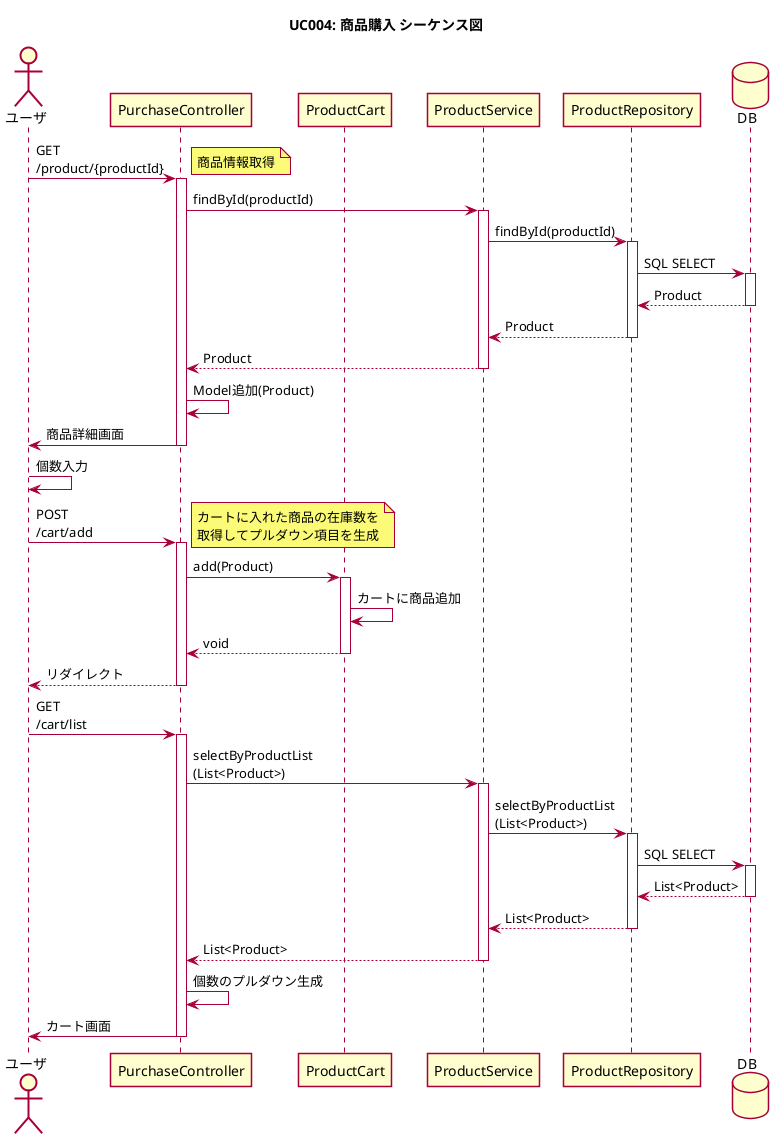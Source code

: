 @startuml
skin rose
title UC004: 商品購入 シーケンス図
skinparam shadowing false
actor "ユーザ" as user
participant "PurchaseController" as ctrl
' participant "PurchaseForm" as form
participant "ProductCart" as cart
participant "ProductService" as svc
participant "ProductRepository" as repo
database DB as db

' 入力画面
user -> ctrl ++ : GET\n/product/{productId}
note right: 商品情報取得
ctrl -> svc ++ : findById(productId)
svc -> repo ++ : findById(productId)
repo -> db ++ : SQL SELECT
db --> repo -- : Product
repo --> svc -- : Product
svc --> ctrl -- : Product
ctrl -> ctrl : Model追加(Product)
ctrl -> user -- : 商品詳細画面

' 商品購入
user -> user : 個数入力
user -> ctrl ++ : POST\n/cart/add
note right: カートに入れた商品の在庫数を\n取得してプルダウン項目を生成
ctrl -> cart ++ : add(Product)
cart -> cart : カートに商品追加
ctrl <-- cart -- : void
ctrl --> user-- : リダイレクト
user -> ctrl ++ : GET\n/cart/list
ctrl -> svc ++ : selectByProductList\n(List<Product>)
svc -> repo ++ : selectByProductList\n(List<Product>)
repo -> db ++ : SQL SELECT
repo <-- db -- : List<Product>
svc <-- repo -- : List<Product> 
ctrl <-- svc -- : List<Product>
ctrl -> ctrl : 個数のプルダウン生成
ctrl -> user -- : カート画面

@enduml